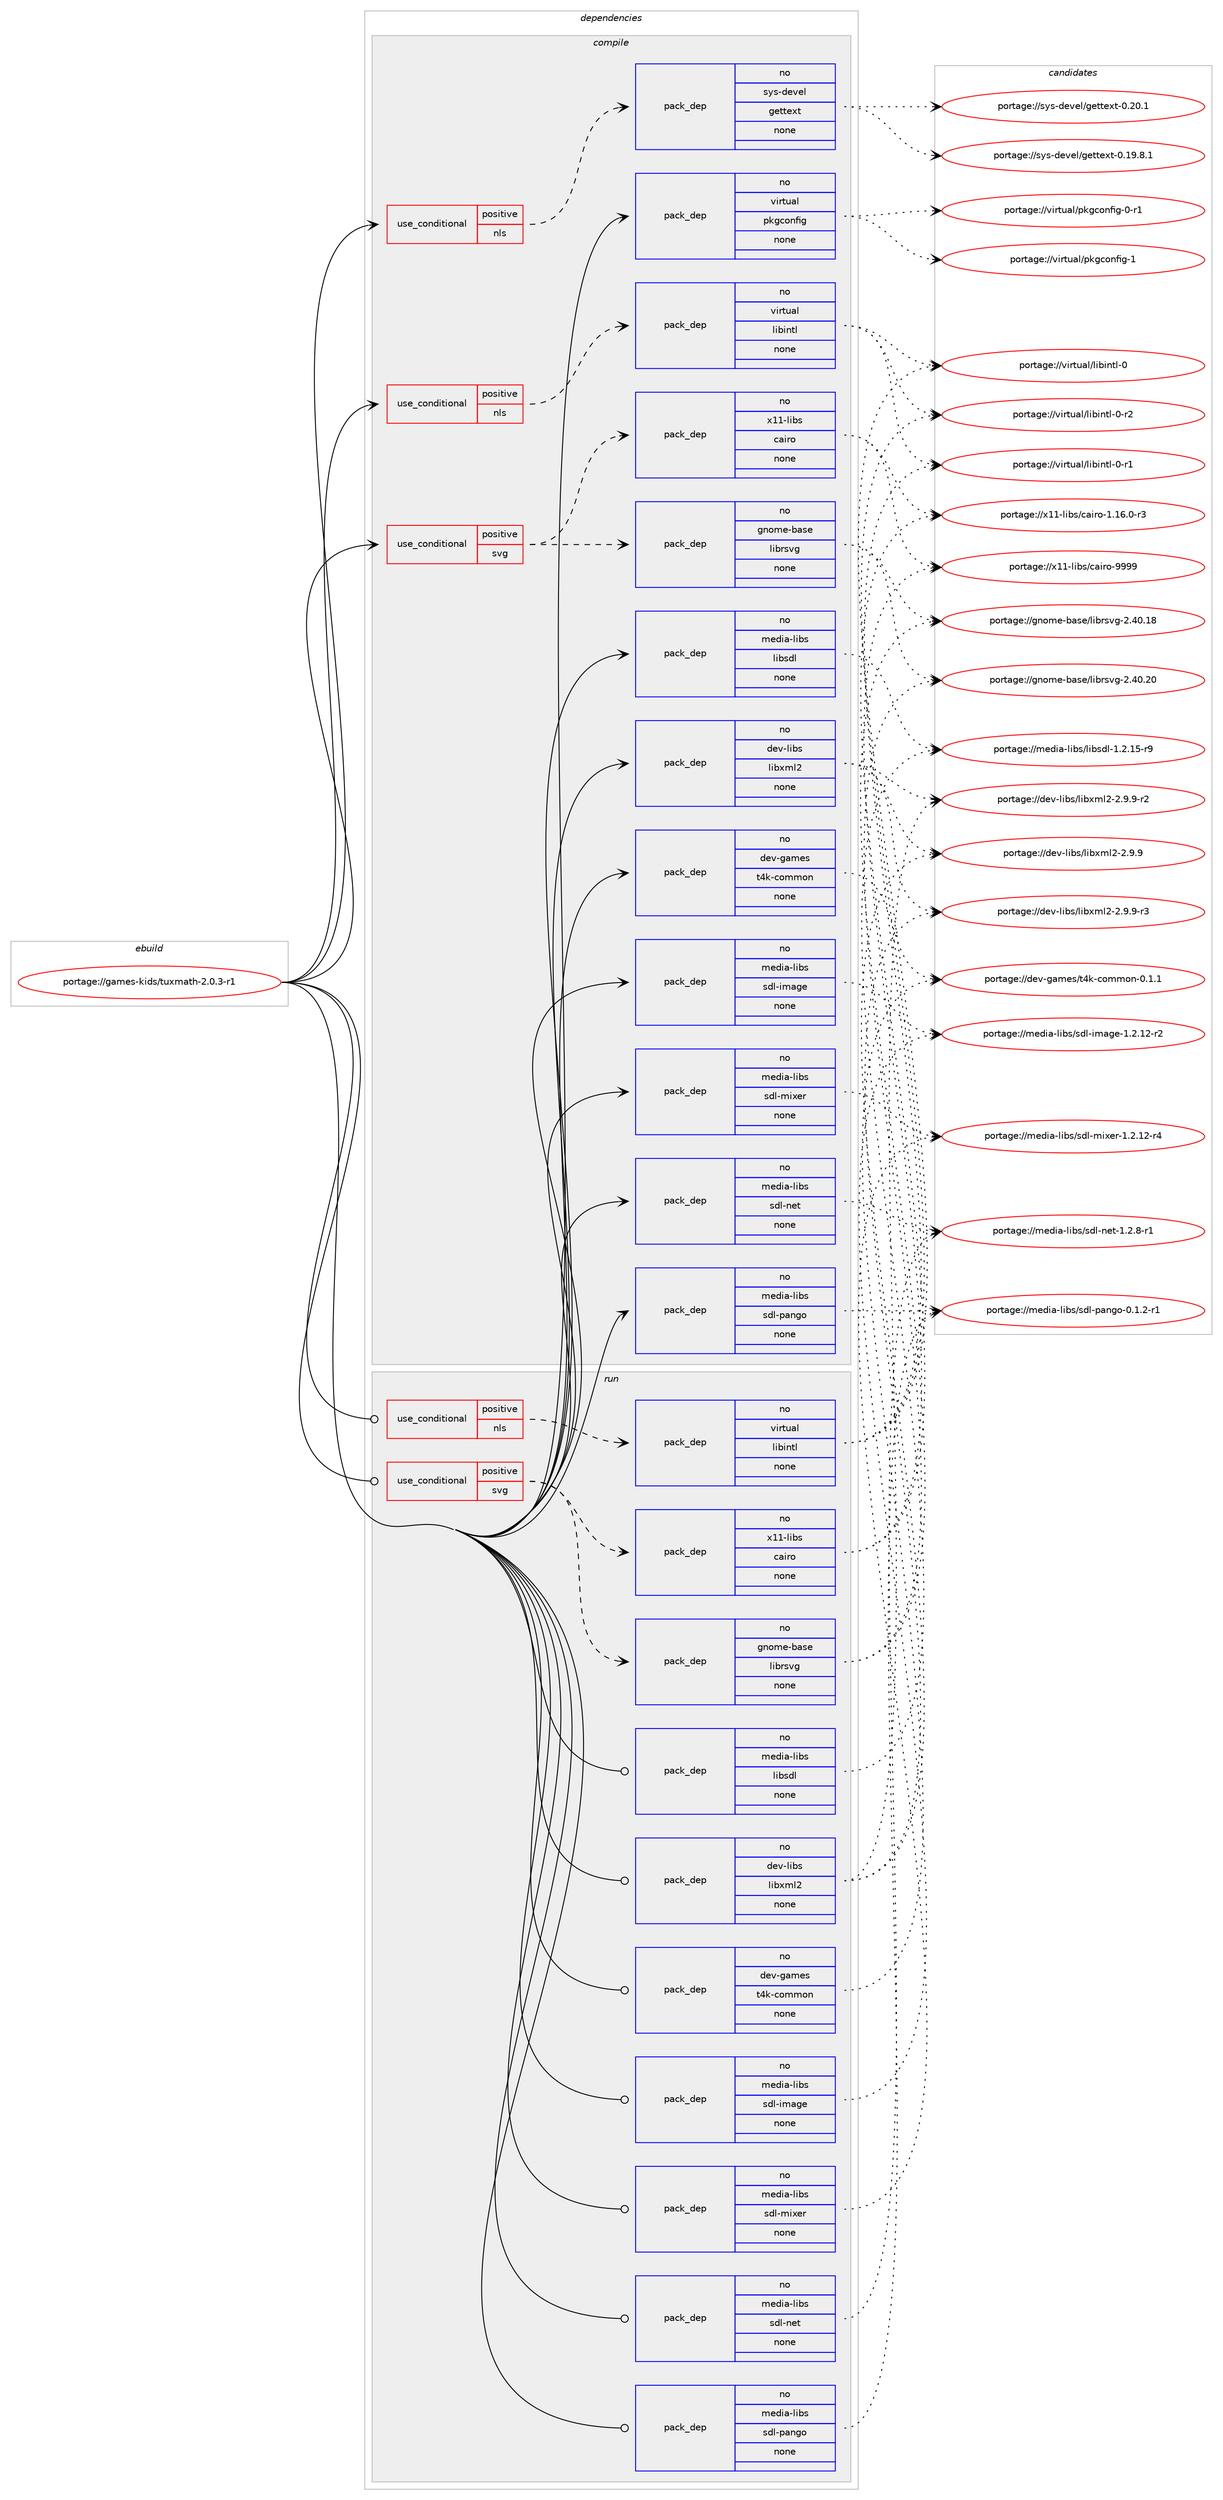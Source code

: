 digraph prolog {

# *************
# Graph options
# *************

newrank=true;
concentrate=true;
compound=true;
graph [rankdir=LR,fontname=Helvetica,fontsize=10,ranksep=1.5];#, ranksep=2.5, nodesep=0.2];
edge  [arrowhead=vee];
node  [fontname=Helvetica,fontsize=10];

# **********
# The ebuild
# **********

subgraph cluster_leftcol {
color=gray;
label=<<i>ebuild</i>>;
id [label="portage://games-kids/tuxmath-2.0.3-r1", color=red, width=4, href="../games-kids/tuxmath-2.0.3-r1.svg"];
}

# ****************
# The dependencies
# ****************

subgraph cluster_midcol {
color=gray;
label=<<i>dependencies</i>>;
subgraph cluster_compile {
fillcolor="#eeeeee";
style=filled;
label=<<i>compile</i>>;
subgraph cond59273 {
dependency285341 [label=<<TABLE BORDER="0" CELLBORDER="1" CELLSPACING="0" CELLPADDING="4"><TR><TD ROWSPAN="3" CELLPADDING="10">use_conditional</TD></TR><TR><TD>positive</TD></TR><TR><TD>nls</TD></TR></TABLE>>, shape=none, color=red];
subgraph pack221624 {
dependency285342 [label=<<TABLE BORDER="0" CELLBORDER="1" CELLSPACING="0" CELLPADDING="4" WIDTH="220"><TR><TD ROWSPAN="6" CELLPADDING="30">pack_dep</TD></TR><TR><TD WIDTH="110">no</TD></TR><TR><TD>sys-devel</TD></TR><TR><TD>gettext</TD></TR><TR><TD>none</TD></TR><TR><TD></TD></TR></TABLE>>, shape=none, color=blue];
}
dependency285341:e -> dependency285342:w [weight=20,style="dashed",arrowhead="vee"];
}
id:e -> dependency285341:w [weight=20,style="solid",arrowhead="vee"];
subgraph cond59274 {
dependency285343 [label=<<TABLE BORDER="0" CELLBORDER="1" CELLSPACING="0" CELLPADDING="4"><TR><TD ROWSPAN="3" CELLPADDING="10">use_conditional</TD></TR><TR><TD>positive</TD></TR><TR><TD>nls</TD></TR></TABLE>>, shape=none, color=red];
subgraph pack221625 {
dependency285344 [label=<<TABLE BORDER="0" CELLBORDER="1" CELLSPACING="0" CELLPADDING="4" WIDTH="220"><TR><TD ROWSPAN="6" CELLPADDING="30">pack_dep</TD></TR><TR><TD WIDTH="110">no</TD></TR><TR><TD>virtual</TD></TR><TR><TD>libintl</TD></TR><TR><TD>none</TD></TR><TR><TD></TD></TR></TABLE>>, shape=none, color=blue];
}
dependency285343:e -> dependency285344:w [weight=20,style="dashed",arrowhead="vee"];
}
id:e -> dependency285343:w [weight=20,style="solid",arrowhead="vee"];
subgraph cond59275 {
dependency285345 [label=<<TABLE BORDER="0" CELLBORDER="1" CELLSPACING="0" CELLPADDING="4"><TR><TD ROWSPAN="3" CELLPADDING="10">use_conditional</TD></TR><TR><TD>positive</TD></TR><TR><TD>svg</TD></TR></TABLE>>, shape=none, color=red];
subgraph pack221626 {
dependency285346 [label=<<TABLE BORDER="0" CELLBORDER="1" CELLSPACING="0" CELLPADDING="4" WIDTH="220"><TR><TD ROWSPAN="6" CELLPADDING="30">pack_dep</TD></TR><TR><TD WIDTH="110">no</TD></TR><TR><TD>gnome-base</TD></TR><TR><TD>librsvg</TD></TR><TR><TD>none</TD></TR><TR><TD></TD></TR></TABLE>>, shape=none, color=blue];
}
dependency285345:e -> dependency285346:w [weight=20,style="dashed",arrowhead="vee"];
subgraph pack221627 {
dependency285347 [label=<<TABLE BORDER="0" CELLBORDER="1" CELLSPACING="0" CELLPADDING="4" WIDTH="220"><TR><TD ROWSPAN="6" CELLPADDING="30">pack_dep</TD></TR><TR><TD WIDTH="110">no</TD></TR><TR><TD>x11-libs</TD></TR><TR><TD>cairo</TD></TR><TR><TD>none</TD></TR><TR><TD></TD></TR></TABLE>>, shape=none, color=blue];
}
dependency285345:e -> dependency285347:w [weight=20,style="dashed",arrowhead="vee"];
}
id:e -> dependency285345:w [weight=20,style="solid",arrowhead="vee"];
subgraph pack221628 {
dependency285348 [label=<<TABLE BORDER="0" CELLBORDER="1" CELLSPACING="0" CELLPADDING="4" WIDTH="220"><TR><TD ROWSPAN="6" CELLPADDING="30">pack_dep</TD></TR><TR><TD WIDTH="110">no</TD></TR><TR><TD>dev-games</TD></TR><TR><TD>t4k-common</TD></TR><TR><TD>none</TD></TR><TR><TD></TD></TR></TABLE>>, shape=none, color=blue];
}
id:e -> dependency285348:w [weight=20,style="solid",arrowhead="vee"];
subgraph pack221629 {
dependency285349 [label=<<TABLE BORDER="0" CELLBORDER="1" CELLSPACING="0" CELLPADDING="4" WIDTH="220"><TR><TD ROWSPAN="6" CELLPADDING="30">pack_dep</TD></TR><TR><TD WIDTH="110">no</TD></TR><TR><TD>dev-libs</TD></TR><TR><TD>libxml2</TD></TR><TR><TD>none</TD></TR><TR><TD></TD></TR></TABLE>>, shape=none, color=blue];
}
id:e -> dependency285349:w [weight=20,style="solid",arrowhead="vee"];
subgraph pack221630 {
dependency285350 [label=<<TABLE BORDER="0" CELLBORDER="1" CELLSPACING="0" CELLPADDING="4" WIDTH="220"><TR><TD ROWSPAN="6" CELLPADDING="30">pack_dep</TD></TR><TR><TD WIDTH="110">no</TD></TR><TR><TD>media-libs</TD></TR><TR><TD>libsdl</TD></TR><TR><TD>none</TD></TR><TR><TD></TD></TR></TABLE>>, shape=none, color=blue];
}
id:e -> dependency285350:w [weight=20,style="solid",arrowhead="vee"];
subgraph pack221631 {
dependency285351 [label=<<TABLE BORDER="0" CELLBORDER="1" CELLSPACING="0" CELLPADDING="4" WIDTH="220"><TR><TD ROWSPAN="6" CELLPADDING="30">pack_dep</TD></TR><TR><TD WIDTH="110">no</TD></TR><TR><TD>media-libs</TD></TR><TR><TD>sdl-image</TD></TR><TR><TD>none</TD></TR><TR><TD></TD></TR></TABLE>>, shape=none, color=blue];
}
id:e -> dependency285351:w [weight=20,style="solid",arrowhead="vee"];
subgraph pack221632 {
dependency285352 [label=<<TABLE BORDER="0" CELLBORDER="1" CELLSPACING="0" CELLPADDING="4" WIDTH="220"><TR><TD ROWSPAN="6" CELLPADDING="30">pack_dep</TD></TR><TR><TD WIDTH="110">no</TD></TR><TR><TD>media-libs</TD></TR><TR><TD>sdl-mixer</TD></TR><TR><TD>none</TD></TR><TR><TD></TD></TR></TABLE>>, shape=none, color=blue];
}
id:e -> dependency285352:w [weight=20,style="solid",arrowhead="vee"];
subgraph pack221633 {
dependency285353 [label=<<TABLE BORDER="0" CELLBORDER="1" CELLSPACING="0" CELLPADDING="4" WIDTH="220"><TR><TD ROWSPAN="6" CELLPADDING="30">pack_dep</TD></TR><TR><TD WIDTH="110">no</TD></TR><TR><TD>media-libs</TD></TR><TR><TD>sdl-net</TD></TR><TR><TD>none</TD></TR><TR><TD></TD></TR></TABLE>>, shape=none, color=blue];
}
id:e -> dependency285353:w [weight=20,style="solid",arrowhead="vee"];
subgraph pack221634 {
dependency285354 [label=<<TABLE BORDER="0" CELLBORDER="1" CELLSPACING="0" CELLPADDING="4" WIDTH="220"><TR><TD ROWSPAN="6" CELLPADDING="30">pack_dep</TD></TR><TR><TD WIDTH="110">no</TD></TR><TR><TD>media-libs</TD></TR><TR><TD>sdl-pango</TD></TR><TR><TD>none</TD></TR><TR><TD></TD></TR></TABLE>>, shape=none, color=blue];
}
id:e -> dependency285354:w [weight=20,style="solid",arrowhead="vee"];
subgraph pack221635 {
dependency285355 [label=<<TABLE BORDER="0" CELLBORDER="1" CELLSPACING="0" CELLPADDING="4" WIDTH="220"><TR><TD ROWSPAN="6" CELLPADDING="30">pack_dep</TD></TR><TR><TD WIDTH="110">no</TD></TR><TR><TD>virtual</TD></TR><TR><TD>pkgconfig</TD></TR><TR><TD>none</TD></TR><TR><TD></TD></TR></TABLE>>, shape=none, color=blue];
}
id:e -> dependency285355:w [weight=20,style="solid",arrowhead="vee"];
}
subgraph cluster_compileandrun {
fillcolor="#eeeeee";
style=filled;
label=<<i>compile and run</i>>;
}
subgraph cluster_run {
fillcolor="#eeeeee";
style=filled;
label=<<i>run</i>>;
subgraph cond59276 {
dependency285356 [label=<<TABLE BORDER="0" CELLBORDER="1" CELLSPACING="0" CELLPADDING="4"><TR><TD ROWSPAN="3" CELLPADDING="10">use_conditional</TD></TR><TR><TD>positive</TD></TR><TR><TD>nls</TD></TR></TABLE>>, shape=none, color=red];
subgraph pack221636 {
dependency285357 [label=<<TABLE BORDER="0" CELLBORDER="1" CELLSPACING="0" CELLPADDING="4" WIDTH="220"><TR><TD ROWSPAN="6" CELLPADDING="30">pack_dep</TD></TR><TR><TD WIDTH="110">no</TD></TR><TR><TD>virtual</TD></TR><TR><TD>libintl</TD></TR><TR><TD>none</TD></TR><TR><TD></TD></TR></TABLE>>, shape=none, color=blue];
}
dependency285356:e -> dependency285357:w [weight=20,style="dashed",arrowhead="vee"];
}
id:e -> dependency285356:w [weight=20,style="solid",arrowhead="odot"];
subgraph cond59277 {
dependency285358 [label=<<TABLE BORDER="0" CELLBORDER="1" CELLSPACING="0" CELLPADDING="4"><TR><TD ROWSPAN="3" CELLPADDING="10">use_conditional</TD></TR><TR><TD>positive</TD></TR><TR><TD>svg</TD></TR></TABLE>>, shape=none, color=red];
subgraph pack221637 {
dependency285359 [label=<<TABLE BORDER="0" CELLBORDER="1" CELLSPACING="0" CELLPADDING="4" WIDTH="220"><TR><TD ROWSPAN="6" CELLPADDING="30">pack_dep</TD></TR><TR><TD WIDTH="110">no</TD></TR><TR><TD>gnome-base</TD></TR><TR><TD>librsvg</TD></TR><TR><TD>none</TD></TR><TR><TD></TD></TR></TABLE>>, shape=none, color=blue];
}
dependency285358:e -> dependency285359:w [weight=20,style="dashed",arrowhead="vee"];
subgraph pack221638 {
dependency285360 [label=<<TABLE BORDER="0" CELLBORDER="1" CELLSPACING="0" CELLPADDING="4" WIDTH="220"><TR><TD ROWSPAN="6" CELLPADDING="30">pack_dep</TD></TR><TR><TD WIDTH="110">no</TD></TR><TR><TD>x11-libs</TD></TR><TR><TD>cairo</TD></TR><TR><TD>none</TD></TR><TR><TD></TD></TR></TABLE>>, shape=none, color=blue];
}
dependency285358:e -> dependency285360:w [weight=20,style="dashed",arrowhead="vee"];
}
id:e -> dependency285358:w [weight=20,style="solid",arrowhead="odot"];
subgraph pack221639 {
dependency285361 [label=<<TABLE BORDER="0" CELLBORDER="1" CELLSPACING="0" CELLPADDING="4" WIDTH="220"><TR><TD ROWSPAN="6" CELLPADDING="30">pack_dep</TD></TR><TR><TD WIDTH="110">no</TD></TR><TR><TD>dev-games</TD></TR><TR><TD>t4k-common</TD></TR><TR><TD>none</TD></TR><TR><TD></TD></TR></TABLE>>, shape=none, color=blue];
}
id:e -> dependency285361:w [weight=20,style="solid",arrowhead="odot"];
subgraph pack221640 {
dependency285362 [label=<<TABLE BORDER="0" CELLBORDER="1" CELLSPACING="0" CELLPADDING="4" WIDTH="220"><TR><TD ROWSPAN="6" CELLPADDING="30">pack_dep</TD></TR><TR><TD WIDTH="110">no</TD></TR><TR><TD>dev-libs</TD></TR><TR><TD>libxml2</TD></TR><TR><TD>none</TD></TR><TR><TD></TD></TR></TABLE>>, shape=none, color=blue];
}
id:e -> dependency285362:w [weight=20,style="solid",arrowhead="odot"];
subgraph pack221641 {
dependency285363 [label=<<TABLE BORDER="0" CELLBORDER="1" CELLSPACING="0" CELLPADDING="4" WIDTH="220"><TR><TD ROWSPAN="6" CELLPADDING="30">pack_dep</TD></TR><TR><TD WIDTH="110">no</TD></TR><TR><TD>media-libs</TD></TR><TR><TD>libsdl</TD></TR><TR><TD>none</TD></TR><TR><TD></TD></TR></TABLE>>, shape=none, color=blue];
}
id:e -> dependency285363:w [weight=20,style="solid",arrowhead="odot"];
subgraph pack221642 {
dependency285364 [label=<<TABLE BORDER="0" CELLBORDER="1" CELLSPACING="0" CELLPADDING="4" WIDTH="220"><TR><TD ROWSPAN="6" CELLPADDING="30">pack_dep</TD></TR><TR><TD WIDTH="110">no</TD></TR><TR><TD>media-libs</TD></TR><TR><TD>sdl-image</TD></TR><TR><TD>none</TD></TR><TR><TD></TD></TR></TABLE>>, shape=none, color=blue];
}
id:e -> dependency285364:w [weight=20,style="solid",arrowhead="odot"];
subgraph pack221643 {
dependency285365 [label=<<TABLE BORDER="0" CELLBORDER="1" CELLSPACING="0" CELLPADDING="4" WIDTH="220"><TR><TD ROWSPAN="6" CELLPADDING="30">pack_dep</TD></TR><TR><TD WIDTH="110">no</TD></TR><TR><TD>media-libs</TD></TR><TR><TD>sdl-mixer</TD></TR><TR><TD>none</TD></TR><TR><TD></TD></TR></TABLE>>, shape=none, color=blue];
}
id:e -> dependency285365:w [weight=20,style="solid",arrowhead="odot"];
subgraph pack221644 {
dependency285366 [label=<<TABLE BORDER="0" CELLBORDER="1" CELLSPACING="0" CELLPADDING="4" WIDTH="220"><TR><TD ROWSPAN="6" CELLPADDING="30">pack_dep</TD></TR><TR><TD WIDTH="110">no</TD></TR><TR><TD>media-libs</TD></TR><TR><TD>sdl-net</TD></TR><TR><TD>none</TD></TR><TR><TD></TD></TR></TABLE>>, shape=none, color=blue];
}
id:e -> dependency285366:w [weight=20,style="solid",arrowhead="odot"];
subgraph pack221645 {
dependency285367 [label=<<TABLE BORDER="0" CELLBORDER="1" CELLSPACING="0" CELLPADDING="4" WIDTH="220"><TR><TD ROWSPAN="6" CELLPADDING="30">pack_dep</TD></TR><TR><TD WIDTH="110">no</TD></TR><TR><TD>media-libs</TD></TR><TR><TD>sdl-pango</TD></TR><TR><TD>none</TD></TR><TR><TD></TD></TR></TABLE>>, shape=none, color=blue];
}
id:e -> dependency285367:w [weight=20,style="solid",arrowhead="odot"];
}
}

# **************
# The candidates
# **************

subgraph cluster_choices {
rank=same;
color=gray;
label=<<i>candidates</i>>;

subgraph choice221624 {
color=black;
nodesep=1;
choice115121115451001011181011084710310111611610112011645484650484649 [label="portage://sys-devel/gettext-0.20.1", color=red, width=4,href="../sys-devel/gettext-0.20.1.svg"];
choice1151211154510010111810110847103101116116101120116454846495746564649 [label="portage://sys-devel/gettext-0.19.8.1", color=red, width=4,href="../sys-devel/gettext-0.19.8.1.svg"];
dependency285342:e -> choice115121115451001011181011084710310111611610112011645484650484649:w [style=dotted,weight="100"];
dependency285342:e -> choice1151211154510010111810110847103101116116101120116454846495746564649:w [style=dotted,weight="100"];
}
subgraph choice221625 {
color=black;
nodesep=1;
choice11810511411611797108471081059810511011610845484511450 [label="portage://virtual/libintl-0-r2", color=red, width=4,href="../virtual/libintl-0-r2.svg"];
choice11810511411611797108471081059810511011610845484511449 [label="portage://virtual/libintl-0-r1", color=red, width=4,href="../virtual/libintl-0-r1.svg"];
choice1181051141161179710847108105981051101161084548 [label="portage://virtual/libintl-0", color=red, width=4,href="../virtual/libintl-0.svg"];
dependency285344:e -> choice11810511411611797108471081059810511011610845484511450:w [style=dotted,weight="100"];
dependency285344:e -> choice11810511411611797108471081059810511011610845484511449:w [style=dotted,weight="100"];
dependency285344:e -> choice1181051141161179710847108105981051101161084548:w [style=dotted,weight="100"];
}
subgraph choice221626 {
color=black;
nodesep=1;
choice10311011110910145989711510147108105981141151181034550465248465048 [label="portage://gnome-base/librsvg-2.40.20", color=red, width=4,href="../gnome-base/librsvg-2.40.20.svg"];
choice10311011110910145989711510147108105981141151181034550465248464956 [label="portage://gnome-base/librsvg-2.40.18", color=red, width=4,href="../gnome-base/librsvg-2.40.18.svg"];
dependency285346:e -> choice10311011110910145989711510147108105981141151181034550465248465048:w [style=dotted,weight="100"];
dependency285346:e -> choice10311011110910145989711510147108105981141151181034550465248464956:w [style=dotted,weight="100"];
}
subgraph choice221627 {
color=black;
nodesep=1;
choice120494945108105981154799971051141114557575757 [label="portage://x11-libs/cairo-9999", color=red, width=4,href="../x11-libs/cairo-9999.svg"];
choice12049494510810598115479997105114111454946495446484511451 [label="portage://x11-libs/cairo-1.16.0-r3", color=red, width=4,href="../x11-libs/cairo-1.16.0-r3.svg"];
dependency285347:e -> choice120494945108105981154799971051141114557575757:w [style=dotted,weight="100"];
dependency285347:e -> choice12049494510810598115479997105114111454946495446484511451:w [style=dotted,weight="100"];
}
subgraph choice221628 {
color=black;
nodesep=1;
choice100101118451039710910111547116521074599111109109111110454846494649 [label="portage://dev-games/t4k-common-0.1.1", color=red, width=4,href="../dev-games/t4k-common-0.1.1.svg"];
dependency285348:e -> choice100101118451039710910111547116521074599111109109111110454846494649:w [style=dotted,weight="100"];
}
subgraph choice221629 {
color=black;
nodesep=1;
choice10010111845108105981154710810598120109108504550465746574511451 [label="portage://dev-libs/libxml2-2.9.9-r3", color=red, width=4,href="../dev-libs/libxml2-2.9.9-r3.svg"];
choice10010111845108105981154710810598120109108504550465746574511450 [label="portage://dev-libs/libxml2-2.9.9-r2", color=red, width=4,href="../dev-libs/libxml2-2.9.9-r2.svg"];
choice1001011184510810598115471081059812010910850455046574657 [label="portage://dev-libs/libxml2-2.9.9", color=red, width=4,href="../dev-libs/libxml2-2.9.9.svg"];
dependency285349:e -> choice10010111845108105981154710810598120109108504550465746574511451:w [style=dotted,weight="100"];
dependency285349:e -> choice10010111845108105981154710810598120109108504550465746574511450:w [style=dotted,weight="100"];
dependency285349:e -> choice1001011184510810598115471081059812010910850455046574657:w [style=dotted,weight="100"];
}
subgraph choice221630 {
color=black;
nodesep=1;
choice1091011001059745108105981154710810598115100108454946504649534511457 [label="portage://media-libs/libsdl-1.2.15-r9", color=red, width=4,href="../media-libs/libsdl-1.2.15-r9.svg"];
dependency285350:e -> choice1091011001059745108105981154710810598115100108454946504649534511457:w [style=dotted,weight="100"];
}
subgraph choice221631 {
color=black;
nodesep=1;
choice109101100105974510810598115471151001084510510997103101454946504649504511450 [label="portage://media-libs/sdl-image-1.2.12-r2", color=red, width=4,href="../media-libs/sdl-image-1.2.12-r2.svg"];
dependency285351:e -> choice109101100105974510810598115471151001084510510997103101454946504649504511450:w [style=dotted,weight="100"];
}
subgraph choice221632 {
color=black;
nodesep=1;
choice1091011001059745108105981154711510010845109105120101114454946504649504511452 [label="portage://media-libs/sdl-mixer-1.2.12-r4", color=red, width=4,href="../media-libs/sdl-mixer-1.2.12-r4.svg"];
dependency285352:e -> choice1091011001059745108105981154711510010845109105120101114454946504649504511452:w [style=dotted,weight="100"];
}
subgraph choice221633 {
color=black;
nodesep=1;
choice10910110010597451081059811547115100108451101011164549465046564511449 [label="portage://media-libs/sdl-net-1.2.8-r1", color=red, width=4,href="../media-libs/sdl-net-1.2.8-r1.svg"];
dependency285353:e -> choice10910110010597451081059811547115100108451101011164549465046564511449:w [style=dotted,weight="100"];
}
subgraph choice221634 {
color=black;
nodesep=1;
choice1091011001059745108105981154711510010845112971101031114548464946504511449 [label="portage://media-libs/sdl-pango-0.1.2-r1", color=red, width=4,href="../media-libs/sdl-pango-0.1.2-r1.svg"];
dependency285354:e -> choice1091011001059745108105981154711510010845112971101031114548464946504511449:w [style=dotted,weight="100"];
}
subgraph choice221635 {
color=black;
nodesep=1;
choice1181051141161179710847112107103991111101021051034549 [label="portage://virtual/pkgconfig-1", color=red, width=4,href="../virtual/pkgconfig-1.svg"];
choice11810511411611797108471121071039911111010210510345484511449 [label="portage://virtual/pkgconfig-0-r1", color=red, width=4,href="../virtual/pkgconfig-0-r1.svg"];
dependency285355:e -> choice1181051141161179710847112107103991111101021051034549:w [style=dotted,weight="100"];
dependency285355:e -> choice11810511411611797108471121071039911111010210510345484511449:w [style=dotted,weight="100"];
}
subgraph choice221636 {
color=black;
nodesep=1;
choice11810511411611797108471081059810511011610845484511450 [label="portage://virtual/libintl-0-r2", color=red, width=4,href="../virtual/libintl-0-r2.svg"];
choice11810511411611797108471081059810511011610845484511449 [label="portage://virtual/libintl-0-r1", color=red, width=4,href="../virtual/libintl-0-r1.svg"];
choice1181051141161179710847108105981051101161084548 [label="portage://virtual/libintl-0", color=red, width=4,href="../virtual/libintl-0.svg"];
dependency285357:e -> choice11810511411611797108471081059810511011610845484511450:w [style=dotted,weight="100"];
dependency285357:e -> choice11810511411611797108471081059810511011610845484511449:w [style=dotted,weight="100"];
dependency285357:e -> choice1181051141161179710847108105981051101161084548:w [style=dotted,weight="100"];
}
subgraph choice221637 {
color=black;
nodesep=1;
choice10311011110910145989711510147108105981141151181034550465248465048 [label="portage://gnome-base/librsvg-2.40.20", color=red, width=4,href="../gnome-base/librsvg-2.40.20.svg"];
choice10311011110910145989711510147108105981141151181034550465248464956 [label="portage://gnome-base/librsvg-2.40.18", color=red, width=4,href="../gnome-base/librsvg-2.40.18.svg"];
dependency285359:e -> choice10311011110910145989711510147108105981141151181034550465248465048:w [style=dotted,weight="100"];
dependency285359:e -> choice10311011110910145989711510147108105981141151181034550465248464956:w [style=dotted,weight="100"];
}
subgraph choice221638 {
color=black;
nodesep=1;
choice120494945108105981154799971051141114557575757 [label="portage://x11-libs/cairo-9999", color=red, width=4,href="../x11-libs/cairo-9999.svg"];
choice12049494510810598115479997105114111454946495446484511451 [label="portage://x11-libs/cairo-1.16.0-r3", color=red, width=4,href="../x11-libs/cairo-1.16.0-r3.svg"];
dependency285360:e -> choice120494945108105981154799971051141114557575757:w [style=dotted,weight="100"];
dependency285360:e -> choice12049494510810598115479997105114111454946495446484511451:w [style=dotted,weight="100"];
}
subgraph choice221639 {
color=black;
nodesep=1;
choice100101118451039710910111547116521074599111109109111110454846494649 [label="portage://dev-games/t4k-common-0.1.1", color=red, width=4,href="../dev-games/t4k-common-0.1.1.svg"];
dependency285361:e -> choice100101118451039710910111547116521074599111109109111110454846494649:w [style=dotted,weight="100"];
}
subgraph choice221640 {
color=black;
nodesep=1;
choice10010111845108105981154710810598120109108504550465746574511451 [label="portage://dev-libs/libxml2-2.9.9-r3", color=red, width=4,href="../dev-libs/libxml2-2.9.9-r3.svg"];
choice10010111845108105981154710810598120109108504550465746574511450 [label="portage://dev-libs/libxml2-2.9.9-r2", color=red, width=4,href="../dev-libs/libxml2-2.9.9-r2.svg"];
choice1001011184510810598115471081059812010910850455046574657 [label="portage://dev-libs/libxml2-2.9.9", color=red, width=4,href="../dev-libs/libxml2-2.9.9.svg"];
dependency285362:e -> choice10010111845108105981154710810598120109108504550465746574511451:w [style=dotted,weight="100"];
dependency285362:e -> choice10010111845108105981154710810598120109108504550465746574511450:w [style=dotted,weight="100"];
dependency285362:e -> choice1001011184510810598115471081059812010910850455046574657:w [style=dotted,weight="100"];
}
subgraph choice221641 {
color=black;
nodesep=1;
choice1091011001059745108105981154710810598115100108454946504649534511457 [label="portage://media-libs/libsdl-1.2.15-r9", color=red, width=4,href="../media-libs/libsdl-1.2.15-r9.svg"];
dependency285363:e -> choice1091011001059745108105981154710810598115100108454946504649534511457:w [style=dotted,weight="100"];
}
subgraph choice221642 {
color=black;
nodesep=1;
choice109101100105974510810598115471151001084510510997103101454946504649504511450 [label="portage://media-libs/sdl-image-1.2.12-r2", color=red, width=4,href="../media-libs/sdl-image-1.2.12-r2.svg"];
dependency285364:e -> choice109101100105974510810598115471151001084510510997103101454946504649504511450:w [style=dotted,weight="100"];
}
subgraph choice221643 {
color=black;
nodesep=1;
choice1091011001059745108105981154711510010845109105120101114454946504649504511452 [label="portage://media-libs/sdl-mixer-1.2.12-r4", color=red, width=4,href="../media-libs/sdl-mixer-1.2.12-r4.svg"];
dependency285365:e -> choice1091011001059745108105981154711510010845109105120101114454946504649504511452:w [style=dotted,weight="100"];
}
subgraph choice221644 {
color=black;
nodesep=1;
choice10910110010597451081059811547115100108451101011164549465046564511449 [label="portage://media-libs/sdl-net-1.2.8-r1", color=red, width=4,href="../media-libs/sdl-net-1.2.8-r1.svg"];
dependency285366:e -> choice10910110010597451081059811547115100108451101011164549465046564511449:w [style=dotted,weight="100"];
}
subgraph choice221645 {
color=black;
nodesep=1;
choice1091011001059745108105981154711510010845112971101031114548464946504511449 [label="portage://media-libs/sdl-pango-0.1.2-r1", color=red, width=4,href="../media-libs/sdl-pango-0.1.2-r1.svg"];
dependency285367:e -> choice1091011001059745108105981154711510010845112971101031114548464946504511449:w [style=dotted,weight="100"];
}
}

}
